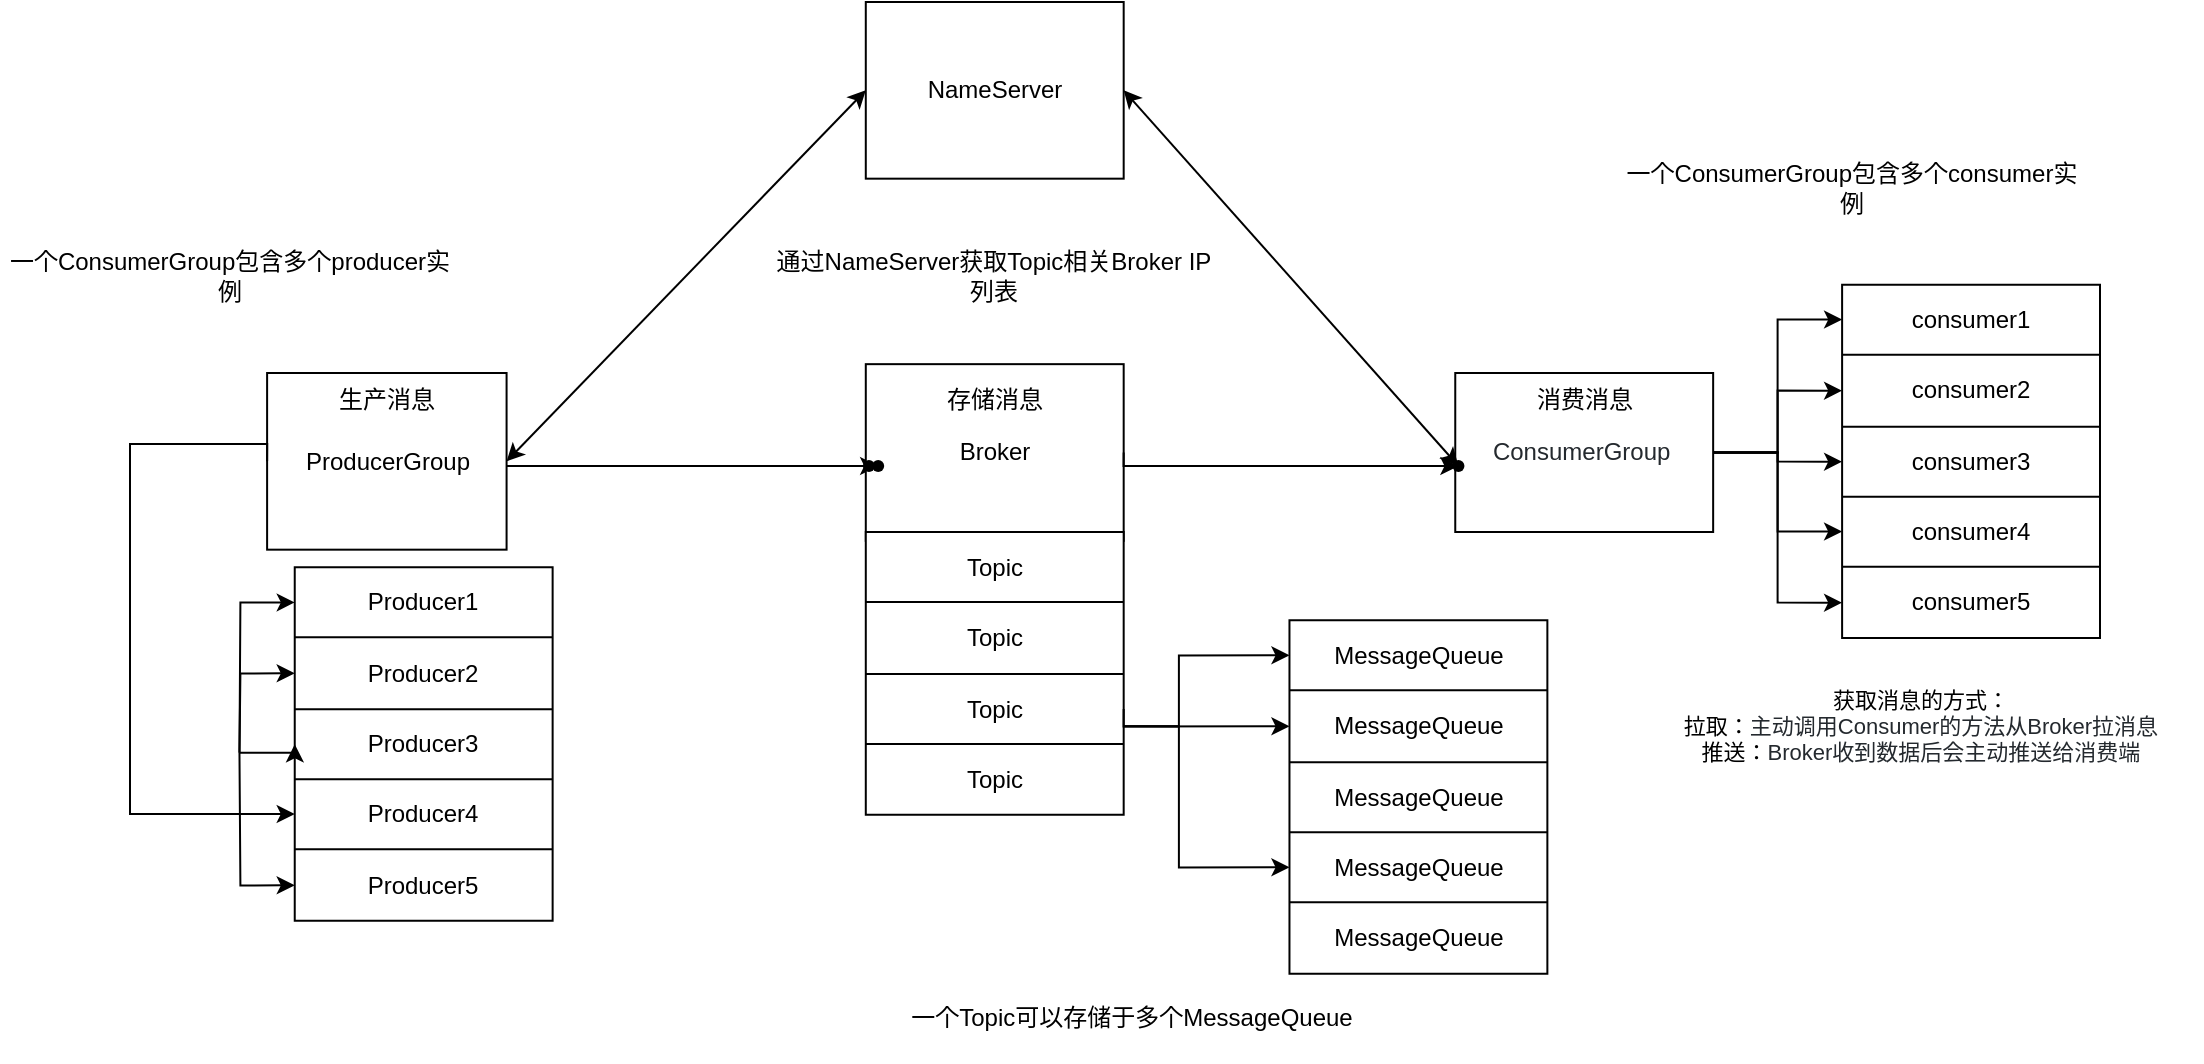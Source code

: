 <mxfile version="14.8.3" type="github">
  <diagram id="I4QX_Wi00SEaCnopN8A2" name="第 1 页">
    <mxGraphModel dx="1038" dy="492" grid="1" gridSize="10" guides="1" tooltips="1" connect="1" arrows="1" fold="1" page="1" pageScale="1" pageWidth="1200" pageHeight="1920" math="0" shadow="0">
      <root>
        <mxCell id="0" />
        <mxCell id="1" parent="0" />
        <mxCell id="4vib8y3hYMlXYEkq_KwY-170" value="" style="edgeStyle=orthogonalEdgeStyle;rounded=0;orthogonalLoop=1;jettySize=auto;html=1;fontSize=12;entryX=0.453;entryY=0.535;entryDx=0;entryDy=0;entryPerimeter=0;" edge="1" parent="1" source="4vib8y3hYMlXYEkq_KwY-1" target="4vib8y3hYMlXYEkq_KwY-169">
          <mxGeometry relative="1" as="geometry">
            <Array as="points">
              <mxPoint x="360" y="312" />
              <mxPoint x="360" y="312" />
            </Array>
          </mxGeometry>
        </mxCell>
        <mxCell id="4vib8y3hYMlXYEkq_KwY-1" value="ProducerGroup" style="rounded=0;whiteSpace=wrap;html=1;fontSize=12;" vertex="1" parent="1">
          <mxGeometry x="193.557" y="265.5" width="119.737" height="88.333" as="geometry" />
        </mxCell>
        <mxCell id="4vib8y3hYMlXYEkq_KwY-2" value="Broker" style="rounded=0;whiteSpace=wrap;html=1;fontSize=12;" vertex="1" parent="1">
          <mxGeometry x="492.895" y="261.08" width="128.947" height="88.333" as="geometry" />
        </mxCell>
        <mxCell id="4vib8y3hYMlXYEkq_KwY-3" value="&lt;span style=&quot;color: rgb(36, 41, 46); font-size: 12px; background-color: rgb(255, 255, 255);&quot;&gt;ConsumerGroup&amp;nbsp;&lt;/span&gt;" style="rounded=0;whiteSpace=wrap;html=1;fontSize=12;" vertex="1" parent="1">
          <mxGeometry x="787.632" y="265.5" width="128.947" height="79.5" as="geometry" />
        </mxCell>
        <mxCell id="4vib8y3hYMlXYEkq_KwY-4" value="" style="shape=table;html=1;whiteSpace=wrap;startSize=0;container=1;collapsible=0;childLayout=tableLayout;fontSize=12;" vertex="1" parent="1">
          <mxGeometry x="492.895" y="345.003" width="128.947" height="141.333" as="geometry" />
        </mxCell>
        <mxCell id="4vib8y3hYMlXYEkq_KwY-5" value="" style="shape=partialRectangle;html=1;whiteSpace=wrap;collapsible=0;dropTarget=0;pointerEvents=0;fillColor=none;top=0;left=0;bottom=0;right=0;points=[[0,0.5],[1,0.5]];portConstraint=eastwest;fontSize=12;" vertex="1" parent="4vib8y3hYMlXYEkq_KwY-4">
          <mxGeometry width="128.947" height="35" as="geometry" />
        </mxCell>
        <mxCell id="4vib8y3hYMlXYEkq_KwY-6" value="Topic" style="shape=partialRectangle;html=1;whiteSpace=wrap;connectable=0;fillColor=none;top=0;left=0;bottom=0;right=0;overflow=hidden;fontSize=12;" vertex="1" parent="4vib8y3hYMlXYEkq_KwY-5">
          <mxGeometry width="129" height="35" as="geometry" />
        </mxCell>
        <mxCell id="4vib8y3hYMlXYEkq_KwY-18" style="shape=partialRectangle;html=1;whiteSpace=wrap;collapsible=0;dropTarget=0;pointerEvents=0;fillColor=none;top=0;left=0;bottom=0;right=0;points=[[0,0.5],[1,0.5]];portConstraint=eastwest;fontSize=12;" vertex="1" parent="4vib8y3hYMlXYEkq_KwY-4">
          <mxGeometry y="35" width="128.947" height="36" as="geometry" />
        </mxCell>
        <mxCell id="4vib8y3hYMlXYEkq_KwY-19" value="&lt;span style=&quot;font-size: 12px;&quot;&gt;Topic&lt;/span&gt;" style="shape=partialRectangle;html=1;whiteSpace=wrap;connectable=0;fillColor=none;top=0;left=0;bottom=0;right=0;overflow=hidden;fontSize=12;" vertex="1" parent="4vib8y3hYMlXYEkq_KwY-18">
          <mxGeometry width="129" height="36" as="geometry" />
        </mxCell>
        <mxCell id="4vib8y3hYMlXYEkq_KwY-9" value="" style="shape=partialRectangle;html=1;whiteSpace=wrap;collapsible=0;dropTarget=0;pointerEvents=0;fillColor=none;top=0;left=0;bottom=0;right=0;points=[[0,0.5],[1,0.5]];portConstraint=eastwest;fontSize=12;" vertex="1" parent="4vib8y3hYMlXYEkq_KwY-4">
          <mxGeometry y="71" width="128.947" height="35" as="geometry" />
        </mxCell>
        <mxCell id="4vib8y3hYMlXYEkq_KwY-10" value="&lt;span style=&quot;font-size: 12px;&quot;&gt;Topic&lt;/span&gt;" style="shape=partialRectangle;html=1;whiteSpace=wrap;connectable=0;fillColor=none;top=0;left=0;bottom=0;right=0;overflow=hidden;fontSize=12;" vertex="1" parent="4vib8y3hYMlXYEkq_KwY-9">
          <mxGeometry width="129" height="35" as="geometry" />
        </mxCell>
        <mxCell id="4vib8y3hYMlXYEkq_KwY-13" value="" style="shape=partialRectangle;html=1;whiteSpace=wrap;collapsible=0;dropTarget=0;pointerEvents=0;fillColor=none;top=0;left=0;bottom=0;right=0;points=[[0,0.5],[1,0.5]];portConstraint=eastwest;fontSize=12;" vertex="1" parent="4vib8y3hYMlXYEkq_KwY-4">
          <mxGeometry y="106" width="128.947" height="35" as="geometry" />
        </mxCell>
        <mxCell id="4vib8y3hYMlXYEkq_KwY-14" value="&lt;span style=&quot;font-size: 12px;&quot;&gt;Topic&lt;/span&gt;" style="shape=partialRectangle;html=1;whiteSpace=wrap;connectable=0;fillColor=none;top=0;left=0;bottom=0;right=0;overflow=hidden;fontSize=12;" vertex="1" parent="4vib8y3hYMlXYEkq_KwY-13">
          <mxGeometry width="129" height="35" as="geometry" />
        </mxCell>
        <mxCell id="4vib8y3hYMlXYEkq_KwY-20" value="" style="shape=table;html=1;whiteSpace=wrap;startSize=0;container=1;collapsible=0;childLayout=tableLayout;fontSize=12;" vertex="1" parent="1">
          <mxGeometry x="704.737" y="389.167" width="128.947" height="176.667" as="geometry" />
        </mxCell>
        <mxCell id="4vib8y3hYMlXYEkq_KwY-21" value="" style="shape=partialRectangle;html=1;whiteSpace=wrap;collapsible=0;dropTarget=0;pointerEvents=0;fillColor=none;top=0;left=0;bottom=0;right=0;points=[[0,0.5],[1,0.5]];portConstraint=eastwest;fontSize=12;" vertex="1" parent="4vib8y3hYMlXYEkq_KwY-20">
          <mxGeometry width="128.947" height="35" as="geometry" />
        </mxCell>
        <mxCell id="4vib8y3hYMlXYEkq_KwY-22" value="MessageQueue" style="shape=partialRectangle;html=1;whiteSpace=wrap;connectable=0;fillColor=none;top=0;left=0;bottom=0;right=0;overflow=hidden;fontSize=12;" vertex="1" parent="4vib8y3hYMlXYEkq_KwY-21">
          <mxGeometry width="129" height="35" as="geometry" />
        </mxCell>
        <mxCell id="4vib8y3hYMlXYEkq_KwY-25" value="" style="shape=partialRectangle;html=1;whiteSpace=wrap;collapsible=0;dropTarget=0;pointerEvents=0;fillColor=none;top=0;left=0;bottom=0;right=0;points=[[0,0.5],[1,0.5]];portConstraint=eastwest;fontSize=12;" vertex="1" parent="4vib8y3hYMlXYEkq_KwY-20">
          <mxGeometry y="35" width="128.947" height="36" as="geometry" />
        </mxCell>
        <mxCell id="4vib8y3hYMlXYEkq_KwY-26" value="&lt;span style=&quot;font-size: 12px;&quot;&gt;MessageQueue&lt;/span&gt;" style="shape=partialRectangle;html=1;whiteSpace=wrap;connectable=0;fillColor=none;top=0;left=0;bottom=0;right=0;overflow=hidden;fontSize=12;" vertex="1" parent="4vib8y3hYMlXYEkq_KwY-25">
          <mxGeometry width="129" height="36" as="geometry" />
        </mxCell>
        <mxCell id="4vib8y3hYMlXYEkq_KwY-29" value="" style="shape=partialRectangle;html=1;whiteSpace=wrap;collapsible=0;dropTarget=0;pointerEvents=0;fillColor=none;top=0;left=0;bottom=0;right=0;points=[[0,0.5],[1,0.5]];portConstraint=eastwest;fontSize=12;" vertex="1" parent="4vib8y3hYMlXYEkq_KwY-20">
          <mxGeometry y="71" width="128.947" height="35" as="geometry" />
        </mxCell>
        <mxCell id="4vib8y3hYMlXYEkq_KwY-30" value="&lt;span style=&quot;font-size: 12px;&quot;&gt;MessageQueue&lt;/span&gt;" style="shape=partialRectangle;html=1;whiteSpace=wrap;connectable=0;fillColor=none;top=0;left=0;bottom=0;right=0;overflow=hidden;fontSize=12;" vertex="1" parent="4vib8y3hYMlXYEkq_KwY-29">
          <mxGeometry width="129" height="35" as="geometry" />
        </mxCell>
        <mxCell id="4vib8y3hYMlXYEkq_KwY-39" style="shape=partialRectangle;html=1;whiteSpace=wrap;collapsible=0;dropTarget=0;pointerEvents=0;fillColor=none;top=0;left=0;bottom=0;right=0;points=[[0,0.5],[1,0.5]];portConstraint=eastwest;fontSize=12;" vertex="1" parent="4vib8y3hYMlXYEkq_KwY-20">
          <mxGeometry y="106" width="128.947" height="35" as="geometry" />
        </mxCell>
        <mxCell id="4vib8y3hYMlXYEkq_KwY-40" value="&lt;span style=&quot;font-size: 12px;&quot;&gt;MessageQueue&lt;/span&gt;" style="shape=partialRectangle;html=1;whiteSpace=wrap;connectable=0;fillColor=none;top=0;left=0;bottom=0;right=0;overflow=hidden;fontSize=12;" vertex="1" parent="4vib8y3hYMlXYEkq_KwY-39">
          <mxGeometry width="129" height="35" as="geometry" />
        </mxCell>
        <mxCell id="4vib8y3hYMlXYEkq_KwY-41" style="shape=partialRectangle;html=1;whiteSpace=wrap;collapsible=0;dropTarget=0;pointerEvents=0;fillColor=none;top=0;left=0;bottom=0;right=0;points=[[0,0.5],[1,0.5]];portConstraint=eastwest;fontSize=12;" vertex="1" parent="4vib8y3hYMlXYEkq_KwY-20">
          <mxGeometry y="141" width="128.947" height="36" as="geometry" />
        </mxCell>
        <mxCell id="4vib8y3hYMlXYEkq_KwY-42" value="&lt;span style=&quot;font-size: 12px;&quot;&gt;MessageQueue&lt;/span&gt;" style="shape=partialRectangle;html=1;whiteSpace=wrap;connectable=0;fillColor=none;top=0;left=0;bottom=0;right=0;overflow=hidden;fontSize=12;" vertex="1" parent="4vib8y3hYMlXYEkq_KwY-41">
          <mxGeometry width="129" height="36" as="geometry" />
        </mxCell>
        <mxCell id="4vib8y3hYMlXYEkq_KwY-36" value="" style="edgeStyle=orthogonalEdgeStyle;rounded=0;orthogonalLoop=1;jettySize=auto;html=1;entryX=0;entryY=0.5;entryDx=0;entryDy=0;fontSize=12;" edge="1" parent="1" source="4vib8y3hYMlXYEkq_KwY-9" target="4vib8y3hYMlXYEkq_KwY-39">
          <mxGeometry x="60" y="80" as="geometry">
            <Array as="points">
              <mxPoint x="649.474" y="442.167" />
              <mxPoint x="649.474" y="512.833" />
            </Array>
          </mxGeometry>
        </mxCell>
        <mxCell id="4vib8y3hYMlXYEkq_KwY-37" value="" style="edgeStyle=orthogonalEdgeStyle;rounded=0;orthogonalLoop=1;jettySize=auto;html=1;exitX=1;exitY=0.5;exitDx=0;exitDy=0;entryX=0;entryY=0.5;entryDx=0;entryDy=0;fontSize=12;" edge="1" parent="1" source="4vib8y3hYMlXYEkq_KwY-9" target="4vib8y3hYMlXYEkq_KwY-25">
          <mxGeometry x="60" y="80" as="geometry">
            <mxPoint x="631.053" y="451" as="sourcePoint" />
            <mxPoint x="713.947" y="486.333" as="targetPoint" />
            <Array as="points">
              <mxPoint x="622" y="442" />
            </Array>
          </mxGeometry>
        </mxCell>
        <mxCell id="4vib8y3hYMlXYEkq_KwY-38" value="" style="edgeStyle=orthogonalEdgeStyle;rounded=0;orthogonalLoop=1;jettySize=auto;html=1;entryX=0;entryY=0.5;entryDx=0;entryDy=0;fontSize=12;" edge="1" parent="1" target="4vib8y3hYMlXYEkq_KwY-21">
          <mxGeometry x="60" y="80" as="geometry">
            <mxPoint x="621.842" y="442.167" as="sourcePoint" />
            <mxPoint x="713.947" y="451" as="targetPoint" />
            <Array as="points">
              <mxPoint x="649.474" y="442.167" />
              <mxPoint x="649.474" y="406.833" />
            </Array>
          </mxGeometry>
        </mxCell>
        <mxCell id="4vib8y3hYMlXYEkq_KwY-47" value="" style="shape=waypoint;size=6;pointerEvents=1;points=[];fillColor=#ffffff;resizable=0;rotatable=0;perimeter=centerPerimeter;snapToPoint=1;rounded=0;fontSize=12;" vertex="1" parent="1">
          <mxGeometry x="474.474" y="292" width="40" height="40" as="geometry" />
        </mxCell>
        <mxCell id="4vib8y3hYMlXYEkq_KwY-49" value="" style="shape=waypoint;size=6;pointerEvents=1;points=[];fillColor=#ffffff;resizable=0;rotatable=0;perimeter=centerPerimeter;snapToPoint=1;rounded=0;fontSize=12;" vertex="1" parent="1">
          <mxGeometry x="769.211" y="292" width="40" height="40" as="geometry" />
        </mxCell>
        <mxCell id="4vib8y3hYMlXYEkq_KwY-51" value="" style="shape=table;html=1;whiteSpace=wrap;startSize=0;container=1;collapsible=0;childLayout=tableLayout;fontSize=12;" vertex="1" parent="1">
          <mxGeometry x="981.053" y="221.333" width="128.947" height="176.667" as="geometry" />
        </mxCell>
        <mxCell id="4vib8y3hYMlXYEkq_KwY-52" value="" style="shape=partialRectangle;html=1;whiteSpace=wrap;collapsible=0;dropTarget=0;pointerEvents=0;fillColor=none;top=0;left=0;bottom=0;right=0;points=[[0,0.5],[1,0.5]];portConstraint=eastwest;fontSize=12;" vertex="1" parent="4vib8y3hYMlXYEkq_KwY-51">
          <mxGeometry width="128.947" height="35" as="geometry" />
        </mxCell>
        <mxCell id="4vib8y3hYMlXYEkq_KwY-53" value="consumer1" style="shape=partialRectangle;html=1;whiteSpace=wrap;connectable=0;fillColor=none;top=0;left=0;bottom=0;right=0;overflow=hidden;fontSize=12;" vertex="1" parent="4vib8y3hYMlXYEkq_KwY-52">
          <mxGeometry width="129" height="35" as="geometry" />
        </mxCell>
        <mxCell id="4vib8y3hYMlXYEkq_KwY-54" value="" style="shape=partialRectangle;html=1;whiteSpace=wrap;collapsible=0;dropTarget=0;pointerEvents=0;fillColor=none;top=0;left=0;bottom=0;right=0;points=[[0,0.5],[1,0.5]];portConstraint=eastwest;fontSize=12;" vertex="1" parent="4vib8y3hYMlXYEkq_KwY-51">
          <mxGeometry y="35" width="128.947" height="36" as="geometry" />
        </mxCell>
        <mxCell id="4vib8y3hYMlXYEkq_KwY-55" value="consumer2" style="shape=partialRectangle;html=1;whiteSpace=wrap;connectable=0;fillColor=none;top=0;left=0;bottom=0;right=0;overflow=hidden;fontSize=12;" vertex="1" parent="4vib8y3hYMlXYEkq_KwY-54">
          <mxGeometry width="129" height="36" as="geometry" />
        </mxCell>
        <mxCell id="4vib8y3hYMlXYEkq_KwY-56" value="" style="shape=partialRectangle;html=1;whiteSpace=wrap;collapsible=0;dropTarget=0;pointerEvents=0;fillColor=none;top=0;left=0;bottom=0;right=0;points=[[0,0.5],[1,0.5]];portConstraint=eastwest;fontSize=12;" vertex="1" parent="4vib8y3hYMlXYEkq_KwY-51">
          <mxGeometry y="71" width="128.947" height="35" as="geometry" />
        </mxCell>
        <mxCell id="4vib8y3hYMlXYEkq_KwY-57" value="consumer3" style="shape=partialRectangle;html=1;whiteSpace=wrap;connectable=0;fillColor=none;top=0;left=0;bottom=0;right=0;overflow=hidden;fontSize=12;" vertex="1" parent="4vib8y3hYMlXYEkq_KwY-56">
          <mxGeometry width="129" height="35" as="geometry" />
        </mxCell>
        <mxCell id="4vib8y3hYMlXYEkq_KwY-58" style="shape=partialRectangle;html=1;whiteSpace=wrap;collapsible=0;dropTarget=0;pointerEvents=0;fillColor=none;top=0;left=0;bottom=0;right=0;points=[[0,0.5],[1,0.5]];portConstraint=eastwest;fontSize=12;" vertex="1" parent="4vib8y3hYMlXYEkq_KwY-51">
          <mxGeometry y="106" width="128.947" height="35" as="geometry" />
        </mxCell>
        <mxCell id="4vib8y3hYMlXYEkq_KwY-59" value="consumer4" style="shape=partialRectangle;html=1;whiteSpace=wrap;connectable=0;fillColor=none;top=0;left=0;bottom=0;right=0;overflow=hidden;fontSize=12;" vertex="1" parent="4vib8y3hYMlXYEkq_KwY-58">
          <mxGeometry width="129" height="35" as="geometry" />
        </mxCell>
        <mxCell id="4vib8y3hYMlXYEkq_KwY-60" style="shape=partialRectangle;html=1;whiteSpace=wrap;collapsible=0;dropTarget=0;pointerEvents=0;fillColor=none;top=0;left=0;bottom=0;right=0;points=[[0,0.5],[1,0.5]];portConstraint=eastwest;fontSize=12;" vertex="1" parent="4vib8y3hYMlXYEkq_KwY-51">
          <mxGeometry y="141" width="128.947" height="36" as="geometry" />
        </mxCell>
        <mxCell id="4vib8y3hYMlXYEkq_KwY-61" value="consumer5" style="shape=partialRectangle;html=1;whiteSpace=wrap;connectable=0;fillColor=none;top=0;left=0;bottom=0;right=0;overflow=hidden;fontSize=12;" vertex="1" parent="4vib8y3hYMlXYEkq_KwY-60">
          <mxGeometry width="129" height="36" as="geometry" />
        </mxCell>
        <mxCell id="4vib8y3hYMlXYEkq_KwY-66" value="" style="edgeStyle=orthogonalEdgeStyle;rounded=0;orthogonalLoop=1;jettySize=auto;html=1;exitX=1;exitY=0.5;exitDx=0;exitDy=0;fontSize=12;" edge="1" parent="1" source="4vib8y3hYMlXYEkq_KwY-3" target="4vib8y3hYMlXYEkq_KwY-52">
          <mxGeometry x="60" y="80" as="geometry">
            <mxPoint x="925.789" y="314.083" as="sourcePoint" />
            <mxPoint x="990.263" y="353.833" as="targetPoint" />
          </mxGeometry>
        </mxCell>
        <mxCell id="4vib8y3hYMlXYEkq_KwY-67" value="" style="edgeStyle=orthogonalEdgeStyle;rounded=0;orthogonalLoop=1;jettySize=auto;html=1;exitX=1;exitY=0.5;exitDx=0;exitDy=0;entryX=0;entryY=0.5;entryDx=0;entryDy=0;fontSize=12;" edge="1" parent="1" source="4vib8y3hYMlXYEkq_KwY-3" target="4vib8y3hYMlXYEkq_KwY-54">
          <mxGeometry x="60" y="80" as="geometry">
            <mxPoint x="925.789" y="314.083" as="sourcePoint" />
            <mxPoint x="990.263" y="247.833" as="targetPoint" />
          </mxGeometry>
        </mxCell>
        <mxCell id="4vib8y3hYMlXYEkq_KwY-68" value="" style="edgeStyle=orthogonalEdgeStyle;rounded=0;orthogonalLoop=1;jettySize=auto;html=1;exitX=1;exitY=0.5;exitDx=0;exitDy=0;entryX=0;entryY=0.5;entryDx=0;entryDy=0;fontSize=12;" edge="1" parent="1" source="4vib8y3hYMlXYEkq_KwY-3" target="4vib8y3hYMlXYEkq_KwY-56">
          <mxGeometry x="60" y="80" as="geometry">
            <mxPoint x="925.789" y="314.083" as="sourcePoint" />
            <mxPoint x="990.263" y="283.167" as="targetPoint" />
          </mxGeometry>
        </mxCell>
        <mxCell id="4vib8y3hYMlXYEkq_KwY-69" value="" style="edgeStyle=orthogonalEdgeStyle;rounded=0;orthogonalLoop=1;jettySize=auto;html=1;exitX=1;exitY=0.5;exitDx=0;exitDy=0;entryX=0;entryY=0.5;entryDx=0;entryDy=0;entryPerimeter=0;fontSize=12;" edge="1" parent="1" source="4vib8y3hYMlXYEkq_KwY-3" target="4vib8y3hYMlXYEkq_KwY-60">
          <mxGeometry x="60" y="80" as="geometry">
            <mxPoint x="935" y="322.917" as="sourcePoint" />
            <mxPoint x="999.474" y="292" as="targetPoint" />
          </mxGeometry>
        </mxCell>
        <mxCell id="4vib8y3hYMlXYEkq_KwY-72" value="一个ConsumerGroup包含多个consumer实例" style="text;html=1;strokeColor=none;fillColor=none;align=center;verticalAlign=middle;whiteSpace=wrap;rounded=0;fontSize=12;" vertex="1" parent="1">
          <mxGeometry x="870.526" y="150.667" width="230.263" height="44.167" as="geometry" />
        </mxCell>
        <mxCell id="4vib8y3hYMlXYEkq_KwY-73" value="一个Topic可以存储于多个MessageQueue" style="text;html=1;strokeColor=none;fillColor=none;align=center;verticalAlign=middle;whiteSpace=wrap;rounded=0;fontSize=12;" vertex="1" parent="1">
          <mxGeometry x="511.316" y="565.833" width="230.263" height="44.167" as="geometry" />
        </mxCell>
        <mxCell id="4vib8y3hYMlXYEkq_KwY-74" value="生产消息" style="text;html=1;strokeColor=none;fillColor=none;align=center;verticalAlign=middle;whiteSpace=wrap;rounded=0;fontSize=12;" vertex="1" parent="1">
          <mxGeometry x="182.039" y="256.667" width="142.763" height="44.167" as="geometry" />
        </mxCell>
        <mxCell id="4vib8y3hYMlXYEkq_KwY-75" value="存储消息" style="text;html=1;strokeColor=none;fillColor=none;align=center;verticalAlign=middle;whiteSpace=wrap;rounded=0;fontSize=12;" vertex="1" parent="1">
          <mxGeometry x="485.987" y="256.667" width="142.763" height="44.167" as="geometry" />
        </mxCell>
        <mxCell id="4vib8y3hYMlXYEkq_KwY-76" value="消费消息" style="text;html=1;strokeColor=none;fillColor=none;align=center;verticalAlign=middle;whiteSpace=wrap;rounded=0;fontSize=12;" vertex="1" parent="1">
          <mxGeometry x="780.724" y="256.667" width="142.763" height="44.167" as="geometry" />
        </mxCell>
        <mxCell id="4vib8y3hYMlXYEkq_KwY-77" value="&lt;h2 style=&quot;box-sizing: border-box; margin-bottom: 16px; margin-top: 24px; font-weight: 600; font-size: 12px; line-height: 1.25; border-bottom: 1px solid; padding-bottom: 0.3em; color: rgb(36, 41, 46); font-style: normal; letter-spacing: normal; text-indent: 0px; text-transform: none; word-spacing: 0px; background-color: rgb(255, 255, 255);&quot;&gt;&lt;br style=&quot;font-size: 12px;&quot;&gt;&lt;/h2&gt;" style="text;whiteSpace=wrap;html=1;fontSize=12;" vertex="1" parent="1">
          <mxGeometry x="350.132" y="88.833" width="128.947" height="70.667" as="geometry" />
        </mxCell>
        <mxCell id="4vib8y3hYMlXYEkq_KwY-78" value="NameServer" style="rounded=0;whiteSpace=wrap;html=1;fontSize=12;" vertex="1" parent="1">
          <mxGeometry x="492.895" y="80" width="128.947" height="88.333" as="geometry" />
        </mxCell>
        <mxCell id="4vib8y3hYMlXYEkq_KwY-79" value="" style="endArrow=classic;startArrow=classic;html=1;exitX=1;exitY=0.5;exitDx=0;exitDy=0;entryX=0;entryY=0.5;entryDx=0;entryDy=0;fontSize=12;" edge="1" parent="1" source="4vib8y3hYMlXYEkq_KwY-1" target="4vib8y3hYMlXYEkq_KwY-78">
          <mxGeometry x="60" y="80" width="50" height="50" as="geometry">
            <mxPoint x="649.474" y="247.833" as="sourcePoint" />
            <mxPoint x="695.526" y="203.667" as="targetPoint" />
          </mxGeometry>
        </mxCell>
        <mxCell id="4vib8y3hYMlXYEkq_KwY-80" value="" style="endArrow=classic;startArrow=classic;html=1;exitX=0.47;exitY=0.455;exitDx=0;exitDy=0;exitPerimeter=0;fontSize=12;" edge="1" parent="1" source="4vib8y3hYMlXYEkq_KwY-49">
          <mxGeometry x="60" y="80" width="50" height="50" as="geometry">
            <mxPoint x="317.895" y="318.5" as="sourcePoint" />
            <mxPoint x="621.842" y="124.167" as="targetPoint" />
          </mxGeometry>
        </mxCell>
        <mxCell id="4vib8y3hYMlXYEkq_KwY-81" value="通过NameServer获取Topic相关Broker IP列表" style="text;html=1;strokeColor=none;fillColor=none;align=center;verticalAlign=middle;whiteSpace=wrap;rounded=0;fontSize=12;" vertex="1" parent="1">
          <mxGeometry x="442.237" y="194.833" width="230.263" height="44.167" as="geometry" />
        </mxCell>
        <mxCell id="4vib8y3hYMlXYEkq_KwY-148" value="" style="shape=table;html=1;whiteSpace=wrap;startSize=0;container=1;collapsible=0;childLayout=tableLayout;direction=east;fontSize=12;" vertex="1" parent="1">
          <mxGeometry x="207.368" y="362.667" width="128.947" height="176.667" as="geometry" />
        </mxCell>
        <mxCell id="4vib8y3hYMlXYEkq_KwY-149" value="" style="shape=partialRectangle;html=1;whiteSpace=wrap;collapsible=0;dropTarget=0;pointerEvents=0;fillColor=none;top=0;left=0;bottom=0;right=0;points=[[0,0.5],[1,0.5]];portConstraint=eastwest;fontSize=12;" vertex="1" parent="4vib8y3hYMlXYEkq_KwY-148">
          <mxGeometry width="128.947" height="35" as="geometry" />
        </mxCell>
        <mxCell id="4vib8y3hYMlXYEkq_KwY-150" value="Producer1" style="shape=partialRectangle;html=1;whiteSpace=wrap;connectable=0;fillColor=none;top=0;left=0;bottom=0;right=0;overflow=hidden;fontSize=12;" vertex="1" parent="4vib8y3hYMlXYEkq_KwY-149">
          <mxGeometry width="129" height="35" as="geometry" />
        </mxCell>
        <mxCell id="4vib8y3hYMlXYEkq_KwY-151" value="" style="shape=partialRectangle;html=1;whiteSpace=wrap;collapsible=0;dropTarget=0;pointerEvents=0;fillColor=none;top=0;left=0;bottom=0;right=0;points=[[0,0.5],[1,0.5]];portConstraint=eastwest;fontSize=12;" vertex="1" parent="4vib8y3hYMlXYEkq_KwY-148">
          <mxGeometry y="35" width="128.947" height="36" as="geometry" />
        </mxCell>
        <mxCell id="4vib8y3hYMlXYEkq_KwY-152" value="Producer2" style="shape=partialRectangle;html=1;whiteSpace=wrap;connectable=0;fillColor=none;top=0;left=0;bottom=0;right=0;overflow=hidden;fontSize=12;" vertex="1" parent="4vib8y3hYMlXYEkq_KwY-151">
          <mxGeometry width="129" height="36" as="geometry" />
        </mxCell>
        <mxCell id="4vib8y3hYMlXYEkq_KwY-153" value="" style="shape=partialRectangle;html=1;whiteSpace=wrap;collapsible=0;dropTarget=0;pointerEvents=0;fillColor=none;top=0;left=0;bottom=0;right=0;points=[[0,0.5],[1,0.5]];portConstraint=eastwest;fontSize=12;" vertex="1" parent="4vib8y3hYMlXYEkq_KwY-148">
          <mxGeometry y="71" width="128.947" height="35" as="geometry" />
        </mxCell>
        <mxCell id="4vib8y3hYMlXYEkq_KwY-154" value="Producer3" style="shape=partialRectangle;html=1;whiteSpace=wrap;connectable=0;fillColor=none;top=0;left=0;bottom=0;right=0;overflow=hidden;fontSize=12;" vertex="1" parent="4vib8y3hYMlXYEkq_KwY-153">
          <mxGeometry width="129" height="35" as="geometry" />
        </mxCell>
        <mxCell id="4vib8y3hYMlXYEkq_KwY-155" style="shape=partialRectangle;html=1;whiteSpace=wrap;collapsible=0;dropTarget=0;pointerEvents=0;fillColor=none;top=0;left=0;bottom=0;right=0;points=[[0,0.5],[1,0.5]];portConstraint=eastwest;fontSize=12;" vertex="1" parent="4vib8y3hYMlXYEkq_KwY-148">
          <mxGeometry y="106" width="128.947" height="35" as="geometry" />
        </mxCell>
        <mxCell id="4vib8y3hYMlXYEkq_KwY-156" value="Producer4" style="shape=partialRectangle;html=1;whiteSpace=wrap;connectable=0;fillColor=none;top=0;left=0;bottom=0;right=0;overflow=hidden;fontSize=12;" vertex="1" parent="4vib8y3hYMlXYEkq_KwY-155">
          <mxGeometry width="129" height="35" as="geometry" />
        </mxCell>
        <mxCell id="4vib8y3hYMlXYEkq_KwY-157" style="shape=partialRectangle;html=1;whiteSpace=wrap;collapsible=0;dropTarget=0;pointerEvents=0;fillColor=none;top=0;left=0;bottom=0;right=0;points=[[0,0.5],[1,0.5]];portConstraint=eastwest;fontSize=12;" vertex="1" parent="4vib8y3hYMlXYEkq_KwY-148">
          <mxGeometry y="141" width="128.947" height="36" as="geometry" />
        </mxCell>
        <mxCell id="4vib8y3hYMlXYEkq_KwY-158" value="Producer5" style="shape=partialRectangle;html=1;whiteSpace=wrap;connectable=0;fillColor=none;top=0;left=0;bottom=0;right=0;overflow=hidden;fontSize=12;" vertex="1" parent="4vib8y3hYMlXYEkq_KwY-157">
          <mxGeometry width="129" height="36" as="geometry" />
        </mxCell>
        <mxCell id="4vib8y3hYMlXYEkq_KwY-159" value="" style="edgeStyle=orthogonalEdgeStyle;rounded=0;orthogonalLoop=1;jettySize=auto;html=1;exitX=1;exitY=0.5;exitDx=0;exitDy=0;fontSize=12;" edge="1" parent="1" target="4vib8y3hYMlXYEkq_KwY-149">
          <mxGeometry x="60" y="80" as="geometry">
            <mxPoint x="179.737" y="455.417" as="sourcePoint" />
            <mxPoint x="276.447" y="481.917" as="targetPoint" />
          </mxGeometry>
        </mxCell>
        <mxCell id="4vib8y3hYMlXYEkq_KwY-160" value="" style="edgeStyle=orthogonalEdgeStyle;rounded=0;orthogonalLoop=1;jettySize=auto;html=1;exitX=1;exitY=0.5;exitDx=0;exitDy=0;entryX=0;entryY=0.5;entryDx=0;entryDy=0;fontSize=12;" edge="1" parent="1" target="4vib8y3hYMlXYEkq_KwY-151">
          <mxGeometry x="60" y="80" as="geometry">
            <mxPoint x="179.737" y="455.417" as="sourcePoint" />
            <mxPoint x="276.447" y="375.917" as="targetPoint" />
          </mxGeometry>
        </mxCell>
        <mxCell id="4vib8y3hYMlXYEkq_KwY-161" value="" style="edgeStyle=orthogonalEdgeStyle;rounded=0;orthogonalLoop=1;jettySize=auto;html=1;exitX=1;exitY=0.5;exitDx=0;exitDy=0;entryX=0;entryY=0.5;entryDx=0;entryDy=0;fontSize=12;" edge="1" parent="1" target="4vib8y3hYMlXYEkq_KwY-153">
          <mxGeometry x="60" y="80" as="geometry">
            <mxPoint x="179.737" y="455.417" as="sourcePoint" />
            <mxPoint x="276.447" y="411.25" as="targetPoint" />
          </mxGeometry>
        </mxCell>
        <mxCell id="4vib8y3hYMlXYEkq_KwY-162" value="" style="edgeStyle=orthogonalEdgeStyle;rounded=0;orthogonalLoop=1;jettySize=auto;html=1;exitX=1;exitY=0.5;exitDx=0;exitDy=0;entryX=0;entryY=0.5;entryDx=0;entryDy=0;entryPerimeter=0;fontSize=12;" edge="1" parent="1" target="4vib8y3hYMlXYEkq_KwY-157">
          <mxGeometry x="60" y="80" as="geometry">
            <mxPoint x="179.737" y="455.417" as="sourcePoint" />
            <mxPoint x="285.658" y="420.083" as="targetPoint" />
          </mxGeometry>
        </mxCell>
        <mxCell id="4vib8y3hYMlXYEkq_KwY-146" value="" style="edgeStyle=orthogonalEdgeStyle;rounded=0;orthogonalLoop=1;jettySize=auto;html=1;exitX=0;exitY=0.5;exitDx=0;exitDy=0;fontSize=12;" edge="1" parent="1" source="4vib8y3hYMlXYEkq_KwY-1" target="4vib8y3hYMlXYEkq_KwY-155">
          <mxGeometry x="60" y="80" as="geometry">
            <Array as="points">
              <mxPoint x="125" y="301" />
              <mxPoint x="125" y="486" />
            </Array>
          </mxGeometry>
        </mxCell>
        <mxCell id="4vib8y3hYMlXYEkq_KwY-164" value="一个ConsumerGroup包含多个producer实例" style="text;html=1;strokeColor=none;fillColor=none;align=center;verticalAlign=middle;whiteSpace=wrap;rounded=0;fontSize=12;" vertex="1" parent="1">
          <mxGeometry x="60" y="194.833" width="230.263" height="44.167" as="geometry" />
        </mxCell>
        <mxCell id="4vib8y3hYMlXYEkq_KwY-165" value="&lt;font style=&quot;font-size: 11px&quot;&gt;获取消息的方式：&lt;br style=&quot;font-size: 11px&quot;&gt;拉取：&lt;span style=&quot;color: rgb(36 , 41 , 46) ; font-size: 11px ; background-color: rgb(255 , 255 , 255)&quot;&gt;主动调用Consumer的方法从Broker拉消息&lt;/span&gt;&lt;br style=&quot;font-size: 11px&quot;&gt;推送：&lt;span style=&quot;color: rgb(36 , 41 , 46) ; background-color: rgb(255 , 255 , 255) ; font-size: 11px&quot;&gt;Broker收到数据后会主动推送给消费端&lt;/span&gt;&lt;/font&gt;" style="text;html=1;strokeColor=none;fillColor=none;align=center;verticalAlign=middle;whiteSpace=wrap;rounded=0;fontSize=11;" vertex="1" parent="1">
          <mxGeometry x="880" y="420" width="280.66" height="44.17" as="geometry" />
        </mxCell>
        <mxCell id="4vib8y3hYMlXYEkq_KwY-50" value="" style="edgeStyle=orthogonalEdgeStyle;rounded=0;orthogonalLoop=1;jettySize=auto;html=1;fontSize=12;exitX=1;exitY=0.5;exitDx=0;exitDy=0;" edge="1" parent="1" source="4vib8y3hYMlXYEkq_KwY-2" target="4vib8y3hYMlXYEkq_KwY-49">
          <mxGeometry x="60" y="80" as="geometry">
            <Array as="points">
              <mxPoint x="622" y="312" />
            </Array>
          </mxGeometry>
        </mxCell>
        <mxCell id="4vib8y3hYMlXYEkq_KwY-65" value="" style="edgeStyle=orthogonalEdgeStyle;rounded=0;orthogonalLoop=1;jettySize=auto;html=1;fontSize=12;" edge="1" parent="1" source="4vib8y3hYMlXYEkq_KwY-3" target="4vib8y3hYMlXYEkq_KwY-58">
          <mxGeometry x="60" y="80" as="geometry" />
        </mxCell>
        <mxCell id="4vib8y3hYMlXYEkq_KwY-169" value="" style="shape=waypoint;size=6;pointerEvents=1;points=[];fillColor=#ffffff;resizable=0;rotatable=0;perimeter=centerPerimeter;snapToPoint=1;rounded=0;" vertex="1" parent="1">
          <mxGeometry x="479.083" y="291.997" width="40" height="40" as="geometry" />
        </mxCell>
      </root>
    </mxGraphModel>
  </diagram>
</mxfile>
